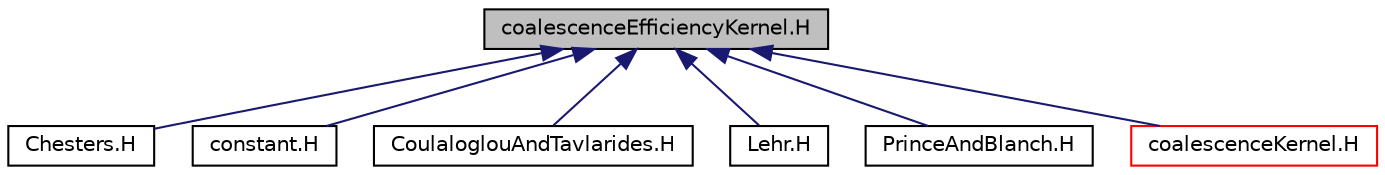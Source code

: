 digraph "coalescenceEfficiencyKernel.H"
{
  bgcolor="transparent";
  edge [fontname="Helvetica",fontsize="10",labelfontname="Helvetica",labelfontsize="10"];
  node [fontname="Helvetica",fontsize="10",shape=record];
  Node1 [label="coalescenceEfficiencyKernel.H",height=0.2,width=0.4,color="black", fillcolor="grey75", style="filled", fontcolor="black"];
  Node1 -> Node2 [dir="back",color="midnightblue",fontsize="10",style="solid",fontname="Helvetica"];
  Node2 [label="Chesters.H",height=0.2,width=0.4,color="black",URL="$a00279.html"];
  Node1 -> Node3 [dir="back",color="midnightblue",fontsize="10",style="solid",fontname="Helvetica"];
  Node3 [label="constant.H",height=0.2,width=0.4,color="black",URL="$a00292.html"];
  Node1 -> Node4 [dir="back",color="midnightblue",fontsize="10",style="solid",fontname="Helvetica"];
  Node4 [label="CoulaloglouAndTavlarides.H",height=0.2,width=0.4,color="black",URL="$a00315.html"];
  Node1 -> Node5 [dir="back",color="midnightblue",fontsize="10",style="solid",fontname="Helvetica"];
  Node5 [label="Lehr.H",height=0.2,width=0.4,color="black",URL="$a00445.html"];
  Node1 -> Node6 [dir="back",color="midnightblue",fontsize="10",style="solid",fontname="Helvetica"];
  Node6 [label="PrinceAndBlanch.H",height=0.2,width=0.4,color="black",URL="$a00611.html"];
  Node1 -> Node7 [dir="back",color="midnightblue",fontsize="10",style="solid",fontname="Helvetica"];
  Node7 [label="coalescenceKernel.H",height=0.2,width=0.4,color="red",URL="$a00285.html"];
}
